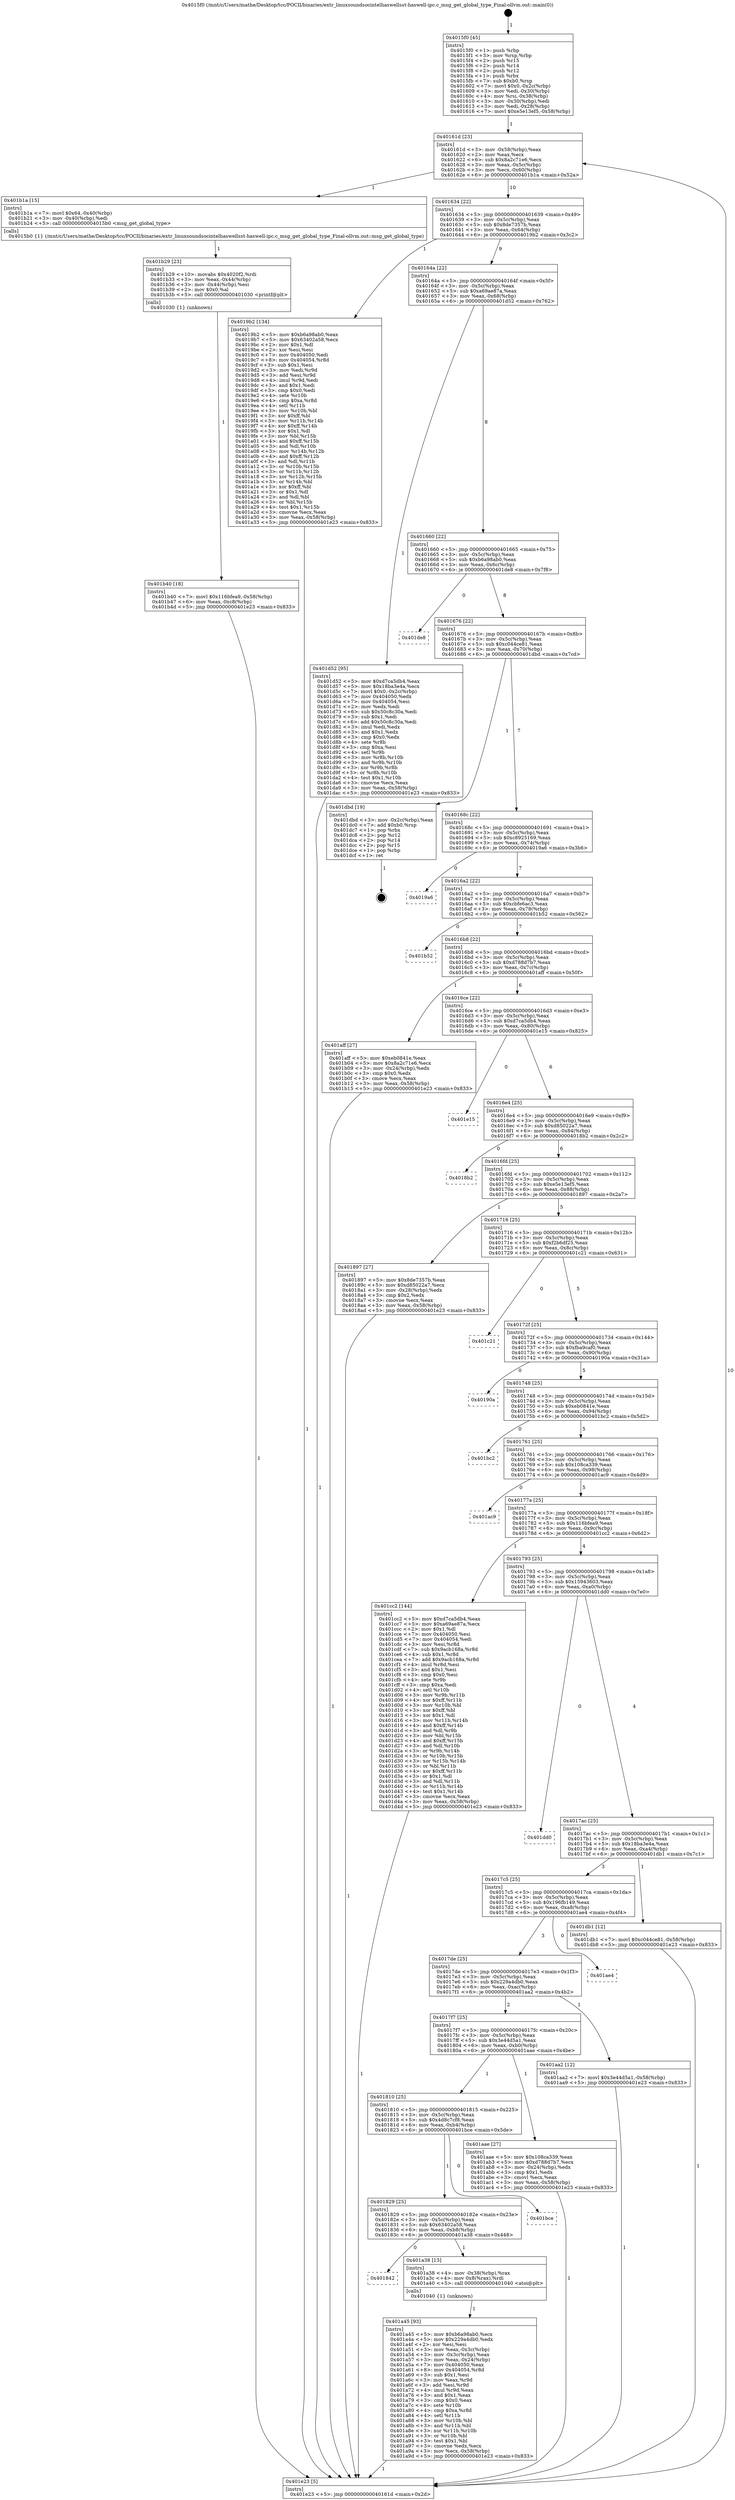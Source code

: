 digraph "0x4015f0" {
  label = "0x4015f0 (/mnt/c/Users/mathe/Desktop/tcc/POCII/binaries/extr_linuxsoundsocintelhaswellsst-haswell-ipc.c_msg_get_global_type_Final-ollvm.out::main(0))"
  labelloc = "t"
  node[shape=record]

  Entry [label="",width=0.3,height=0.3,shape=circle,fillcolor=black,style=filled]
  "0x40161d" [label="{
     0x40161d [23]\l
     | [instrs]\l
     &nbsp;&nbsp;0x40161d \<+3\>: mov -0x58(%rbp),%eax\l
     &nbsp;&nbsp;0x401620 \<+2\>: mov %eax,%ecx\l
     &nbsp;&nbsp;0x401622 \<+6\>: sub $0x8a2c71e6,%ecx\l
     &nbsp;&nbsp;0x401628 \<+3\>: mov %eax,-0x5c(%rbp)\l
     &nbsp;&nbsp;0x40162b \<+3\>: mov %ecx,-0x60(%rbp)\l
     &nbsp;&nbsp;0x40162e \<+6\>: je 0000000000401b1a \<main+0x52a\>\l
  }"]
  "0x401b1a" [label="{
     0x401b1a [15]\l
     | [instrs]\l
     &nbsp;&nbsp;0x401b1a \<+7\>: movl $0x64,-0x40(%rbp)\l
     &nbsp;&nbsp;0x401b21 \<+3\>: mov -0x40(%rbp),%edi\l
     &nbsp;&nbsp;0x401b24 \<+5\>: call 00000000004015b0 \<msg_get_global_type\>\l
     | [calls]\l
     &nbsp;&nbsp;0x4015b0 \{1\} (/mnt/c/Users/mathe/Desktop/tcc/POCII/binaries/extr_linuxsoundsocintelhaswellsst-haswell-ipc.c_msg_get_global_type_Final-ollvm.out::msg_get_global_type)\l
  }"]
  "0x401634" [label="{
     0x401634 [22]\l
     | [instrs]\l
     &nbsp;&nbsp;0x401634 \<+5\>: jmp 0000000000401639 \<main+0x49\>\l
     &nbsp;&nbsp;0x401639 \<+3\>: mov -0x5c(%rbp),%eax\l
     &nbsp;&nbsp;0x40163c \<+5\>: sub $0x8de7357b,%eax\l
     &nbsp;&nbsp;0x401641 \<+3\>: mov %eax,-0x64(%rbp)\l
     &nbsp;&nbsp;0x401644 \<+6\>: je 00000000004019b2 \<main+0x3c2\>\l
  }"]
  Exit [label="",width=0.3,height=0.3,shape=circle,fillcolor=black,style=filled,peripheries=2]
  "0x4019b2" [label="{
     0x4019b2 [134]\l
     | [instrs]\l
     &nbsp;&nbsp;0x4019b2 \<+5\>: mov $0xb6a98ab0,%eax\l
     &nbsp;&nbsp;0x4019b7 \<+5\>: mov $0x63402a58,%ecx\l
     &nbsp;&nbsp;0x4019bc \<+2\>: mov $0x1,%dl\l
     &nbsp;&nbsp;0x4019be \<+2\>: xor %esi,%esi\l
     &nbsp;&nbsp;0x4019c0 \<+7\>: mov 0x404050,%edi\l
     &nbsp;&nbsp;0x4019c7 \<+8\>: mov 0x404054,%r8d\l
     &nbsp;&nbsp;0x4019cf \<+3\>: sub $0x1,%esi\l
     &nbsp;&nbsp;0x4019d2 \<+3\>: mov %edi,%r9d\l
     &nbsp;&nbsp;0x4019d5 \<+3\>: add %esi,%r9d\l
     &nbsp;&nbsp;0x4019d8 \<+4\>: imul %r9d,%edi\l
     &nbsp;&nbsp;0x4019dc \<+3\>: and $0x1,%edi\l
     &nbsp;&nbsp;0x4019df \<+3\>: cmp $0x0,%edi\l
     &nbsp;&nbsp;0x4019e2 \<+4\>: sete %r10b\l
     &nbsp;&nbsp;0x4019e6 \<+4\>: cmp $0xa,%r8d\l
     &nbsp;&nbsp;0x4019ea \<+4\>: setl %r11b\l
     &nbsp;&nbsp;0x4019ee \<+3\>: mov %r10b,%bl\l
     &nbsp;&nbsp;0x4019f1 \<+3\>: xor $0xff,%bl\l
     &nbsp;&nbsp;0x4019f4 \<+3\>: mov %r11b,%r14b\l
     &nbsp;&nbsp;0x4019f7 \<+4\>: xor $0xff,%r14b\l
     &nbsp;&nbsp;0x4019fb \<+3\>: xor $0x1,%dl\l
     &nbsp;&nbsp;0x4019fe \<+3\>: mov %bl,%r15b\l
     &nbsp;&nbsp;0x401a01 \<+4\>: and $0xff,%r15b\l
     &nbsp;&nbsp;0x401a05 \<+3\>: and %dl,%r10b\l
     &nbsp;&nbsp;0x401a08 \<+3\>: mov %r14b,%r12b\l
     &nbsp;&nbsp;0x401a0b \<+4\>: and $0xff,%r12b\l
     &nbsp;&nbsp;0x401a0f \<+3\>: and %dl,%r11b\l
     &nbsp;&nbsp;0x401a12 \<+3\>: or %r10b,%r15b\l
     &nbsp;&nbsp;0x401a15 \<+3\>: or %r11b,%r12b\l
     &nbsp;&nbsp;0x401a18 \<+3\>: xor %r12b,%r15b\l
     &nbsp;&nbsp;0x401a1b \<+3\>: or %r14b,%bl\l
     &nbsp;&nbsp;0x401a1e \<+3\>: xor $0xff,%bl\l
     &nbsp;&nbsp;0x401a21 \<+3\>: or $0x1,%dl\l
     &nbsp;&nbsp;0x401a24 \<+2\>: and %dl,%bl\l
     &nbsp;&nbsp;0x401a26 \<+3\>: or %bl,%r15b\l
     &nbsp;&nbsp;0x401a29 \<+4\>: test $0x1,%r15b\l
     &nbsp;&nbsp;0x401a2d \<+3\>: cmovne %ecx,%eax\l
     &nbsp;&nbsp;0x401a30 \<+3\>: mov %eax,-0x58(%rbp)\l
     &nbsp;&nbsp;0x401a33 \<+5\>: jmp 0000000000401e23 \<main+0x833\>\l
  }"]
  "0x40164a" [label="{
     0x40164a [22]\l
     | [instrs]\l
     &nbsp;&nbsp;0x40164a \<+5\>: jmp 000000000040164f \<main+0x5f\>\l
     &nbsp;&nbsp;0x40164f \<+3\>: mov -0x5c(%rbp),%eax\l
     &nbsp;&nbsp;0x401652 \<+5\>: sub $0xa69ae87a,%eax\l
     &nbsp;&nbsp;0x401657 \<+3\>: mov %eax,-0x68(%rbp)\l
     &nbsp;&nbsp;0x40165a \<+6\>: je 0000000000401d52 \<main+0x762\>\l
  }"]
  "0x401b40" [label="{
     0x401b40 [18]\l
     | [instrs]\l
     &nbsp;&nbsp;0x401b40 \<+7\>: movl $0x116bfea9,-0x58(%rbp)\l
     &nbsp;&nbsp;0x401b47 \<+6\>: mov %eax,-0xc8(%rbp)\l
     &nbsp;&nbsp;0x401b4d \<+5\>: jmp 0000000000401e23 \<main+0x833\>\l
  }"]
  "0x401d52" [label="{
     0x401d52 [95]\l
     | [instrs]\l
     &nbsp;&nbsp;0x401d52 \<+5\>: mov $0xd7ca5db4,%eax\l
     &nbsp;&nbsp;0x401d57 \<+5\>: mov $0x18ba3e4a,%ecx\l
     &nbsp;&nbsp;0x401d5c \<+7\>: movl $0x0,-0x2c(%rbp)\l
     &nbsp;&nbsp;0x401d63 \<+7\>: mov 0x404050,%edx\l
     &nbsp;&nbsp;0x401d6a \<+7\>: mov 0x404054,%esi\l
     &nbsp;&nbsp;0x401d71 \<+2\>: mov %edx,%edi\l
     &nbsp;&nbsp;0x401d73 \<+6\>: sub $0x50c8c30a,%edi\l
     &nbsp;&nbsp;0x401d79 \<+3\>: sub $0x1,%edi\l
     &nbsp;&nbsp;0x401d7c \<+6\>: add $0x50c8c30a,%edi\l
     &nbsp;&nbsp;0x401d82 \<+3\>: imul %edi,%edx\l
     &nbsp;&nbsp;0x401d85 \<+3\>: and $0x1,%edx\l
     &nbsp;&nbsp;0x401d88 \<+3\>: cmp $0x0,%edx\l
     &nbsp;&nbsp;0x401d8b \<+4\>: sete %r8b\l
     &nbsp;&nbsp;0x401d8f \<+3\>: cmp $0xa,%esi\l
     &nbsp;&nbsp;0x401d92 \<+4\>: setl %r9b\l
     &nbsp;&nbsp;0x401d96 \<+3\>: mov %r8b,%r10b\l
     &nbsp;&nbsp;0x401d99 \<+3\>: and %r9b,%r10b\l
     &nbsp;&nbsp;0x401d9c \<+3\>: xor %r9b,%r8b\l
     &nbsp;&nbsp;0x401d9f \<+3\>: or %r8b,%r10b\l
     &nbsp;&nbsp;0x401da2 \<+4\>: test $0x1,%r10b\l
     &nbsp;&nbsp;0x401da6 \<+3\>: cmovne %ecx,%eax\l
     &nbsp;&nbsp;0x401da9 \<+3\>: mov %eax,-0x58(%rbp)\l
     &nbsp;&nbsp;0x401dac \<+5\>: jmp 0000000000401e23 \<main+0x833\>\l
  }"]
  "0x401660" [label="{
     0x401660 [22]\l
     | [instrs]\l
     &nbsp;&nbsp;0x401660 \<+5\>: jmp 0000000000401665 \<main+0x75\>\l
     &nbsp;&nbsp;0x401665 \<+3\>: mov -0x5c(%rbp),%eax\l
     &nbsp;&nbsp;0x401668 \<+5\>: sub $0xb6a98ab0,%eax\l
     &nbsp;&nbsp;0x40166d \<+3\>: mov %eax,-0x6c(%rbp)\l
     &nbsp;&nbsp;0x401670 \<+6\>: je 0000000000401de8 \<main+0x7f8\>\l
  }"]
  "0x401b29" [label="{
     0x401b29 [23]\l
     | [instrs]\l
     &nbsp;&nbsp;0x401b29 \<+10\>: movabs $0x4020f2,%rdi\l
     &nbsp;&nbsp;0x401b33 \<+3\>: mov %eax,-0x44(%rbp)\l
     &nbsp;&nbsp;0x401b36 \<+3\>: mov -0x44(%rbp),%esi\l
     &nbsp;&nbsp;0x401b39 \<+2\>: mov $0x0,%al\l
     &nbsp;&nbsp;0x401b3b \<+5\>: call 0000000000401030 \<printf@plt\>\l
     | [calls]\l
     &nbsp;&nbsp;0x401030 \{1\} (unknown)\l
  }"]
  "0x401de8" [label="{
     0x401de8\l
  }", style=dashed]
  "0x401676" [label="{
     0x401676 [22]\l
     | [instrs]\l
     &nbsp;&nbsp;0x401676 \<+5\>: jmp 000000000040167b \<main+0x8b\>\l
     &nbsp;&nbsp;0x40167b \<+3\>: mov -0x5c(%rbp),%eax\l
     &nbsp;&nbsp;0x40167e \<+5\>: sub $0xc044ce81,%eax\l
     &nbsp;&nbsp;0x401683 \<+3\>: mov %eax,-0x70(%rbp)\l
     &nbsp;&nbsp;0x401686 \<+6\>: je 0000000000401dbd \<main+0x7cd\>\l
  }"]
  "0x401a45" [label="{
     0x401a45 [93]\l
     | [instrs]\l
     &nbsp;&nbsp;0x401a45 \<+5\>: mov $0xb6a98ab0,%ecx\l
     &nbsp;&nbsp;0x401a4a \<+5\>: mov $0x229a4db0,%edx\l
     &nbsp;&nbsp;0x401a4f \<+2\>: xor %esi,%esi\l
     &nbsp;&nbsp;0x401a51 \<+3\>: mov %eax,-0x3c(%rbp)\l
     &nbsp;&nbsp;0x401a54 \<+3\>: mov -0x3c(%rbp),%eax\l
     &nbsp;&nbsp;0x401a57 \<+3\>: mov %eax,-0x24(%rbp)\l
     &nbsp;&nbsp;0x401a5a \<+7\>: mov 0x404050,%eax\l
     &nbsp;&nbsp;0x401a61 \<+8\>: mov 0x404054,%r8d\l
     &nbsp;&nbsp;0x401a69 \<+3\>: sub $0x1,%esi\l
     &nbsp;&nbsp;0x401a6c \<+3\>: mov %eax,%r9d\l
     &nbsp;&nbsp;0x401a6f \<+3\>: add %esi,%r9d\l
     &nbsp;&nbsp;0x401a72 \<+4\>: imul %r9d,%eax\l
     &nbsp;&nbsp;0x401a76 \<+3\>: and $0x1,%eax\l
     &nbsp;&nbsp;0x401a79 \<+3\>: cmp $0x0,%eax\l
     &nbsp;&nbsp;0x401a7c \<+4\>: sete %r10b\l
     &nbsp;&nbsp;0x401a80 \<+4\>: cmp $0xa,%r8d\l
     &nbsp;&nbsp;0x401a84 \<+4\>: setl %r11b\l
     &nbsp;&nbsp;0x401a88 \<+3\>: mov %r10b,%bl\l
     &nbsp;&nbsp;0x401a8b \<+3\>: and %r11b,%bl\l
     &nbsp;&nbsp;0x401a8e \<+3\>: xor %r11b,%r10b\l
     &nbsp;&nbsp;0x401a91 \<+3\>: or %r10b,%bl\l
     &nbsp;&nbsp;0x401a94 \<+3\>: test $0x1,%bl\l
     &nbsp;&nbsp;0x401a97 \<+3\>: cmovne %edx,%ecx\l
     &nbsp;&nbsp;0x401a9a \<+3\>: mov %ecx,-0x58(%rbp)\l
     &nbsp;&nbsp;0x401a9d \<+5\>: jmp 0000000000401e23 \<main+0x833\>\l
  }"]
  "0x401dbd" [label="{
     0x401dbd [19]\l
     | [instrs]\l
     &nbsp;&nbsp;0x401dbd \<+3\>: mov -0x2c(%rbp),%eax\l
     &nbsp;&nbsp;0x401dc0 \<+7\>: add $0xb0,%rsp\l
     &nbsp;&nbsp;0x401dc7 \<+1\>: pop %rbx\l
     &nbsp;&nbsp;0x401dc8 \<+2\>: pop %r12\l
     &nbsp;&nbsp;0x401dca \<+2\>: pop %r14\l
     &nbsp;&nbsp;0x401dcc \<+2\>: pop %r15\l
     &nbsp;&nbsp;0x401dce \<+1\>: pop %rbp\l
     &nbsp;&nbsp;0x401dcf \<+1\>: ret\l
  }"]
  "0x40168c" [label="{
     0x40168c [22]\l
     | [instrs]\l
     &nbsp;&nbsp;0x40168c \<+5\>: jmp 0000000000401691 \<main+0xa1\>\l
     &nbsp;&nbsp;0x401691 \<+3\>: mov -0x5c(%rbp),%eax\l
     &nbsp;&nbsp;0x401694 \<+5\>: sub $0xc8925169,%eax\l
     &nbsp;&nbsp;0x401699 \<+3\>: mov %eax,-0x74(%rbp)\l
     &nbsp;&nbsp;0x40169c \<+6\>: je 00000000004019a6 \<main+0x3b6\>\l
  }"]
  "0x401842" [label="{
     0x401842\l
  }", style=dashed]
  "0x4019a6" [label="{
     0x4019a6\l
  }", style=dashed]
  "0x4016a2" [label="{
     0x4016a2 [22]\l
     | [instrs]\l
     &nbsp;&nbsp;0x4016a2 \<+5\>: jmp 00000000004016a7 \<main+0xb7\>\l
     &nbsp;&nbsp;0x4016a7 \<+3\>: mov -0x5c(%rbp),%eax\l
     &nbsp;&nbsp;0x4016aa \<+5\>: sub $0xcbfe6ac3,%eax\l
     &nbsp;&nbsp;0x4016af \<+3\>: mov %eax,-0x78(%rbp)\l
     &nbsp;&nbsp;0x4016b2 \<+6\>: je 0000000000401b52 \<main+0x562\>\l
  }"]
  "0x401a38" [label="{
     0x401a38 [13]\l
     | [instrs]\l
     &nbsp;&nbsp;0x401a38 \<+4\>: mov -0x38(%rbp),%rax\l
     &nbsp;&nbsp;0x401a3c \<+4\>: mov 0x8(%rax),%rdi\l
     &nbsp;&nbsp;0x401a40 \<+5\>: call 0000000000401040 \<atoi@plt\>\l
     | [calls]\l
     &nbsp;&nbsp;0x401040 \{1\} (unknown)\l
  }"]
  "0x401b52" [label="{
     0x401b52\l
  }", style=dashed]
  "0x4016b8" [label="{
     0x4016b8 [22]\l
     | [instrs]\l
     &nbsp;&nbsp;0x4016b8 \<+5\>: jmp 00000000004016bd \<main+0xcd\>\l
     &nbsp;&nbsp;0x4016bd \<+3\>: mov -0x5c(%rbp),%eax\l
     &nbsp;&nbsp;0x4016c0 \<+5\>: sub $0xd788d7b7,%eax\l
     &nbsp;&nbsp;0x4016c5 \<+3\>: mov %eax,-0x7c(%rbp)\l
     &nbsp;&nbsp;0x4016c8 \<+6\>: je 0000000000401aff \<main+0x50f\>\l
  }"]
  "0x401829" [label="{
     0x401829 [25]\l
     | [instrs]\l
     &nbsp;&nbsp;0x401829 \<+5\>: jmp 000000000040182e \<main+0x23e\>\l
     &nbsp;&nbsp;0x40182e \<+3\>: mov -0x5c(%rbp),%eax\l
     &nbsp;&nbsp;0x401831 \<+5\>: sub $0x63402a58,%eax\l
     &nbsp;&nbsp;0x401836 \<+6\>: mov %eax,-0xb8(%rbp)\l
     &nbsp;&nbsp;0x40183c \<+6\>: je 0000000000401a38 \<main+0x448\>\l
  }"]
  "0x401aff" [label="{
     0x401aff [27]\l
     | [instrs]\l
     &nbsp;&nbsp;0x401aff \<+5\>: mov $0xeb0841e,%eax\l
     &nbsp;&nbsp;0x401b04 \<+5\>: mov $0x8a2c71e6,%ecx\l
     &nbsp;&nbsp;0x401b09 \<+3\>: mov -0x24(%rbp),%edx\l
     &nbsp;&nbsp;0x401b0c \<+3\>: cmp $0x0,%edx\l
     &nbsp;&nbsp;0x401b0f \<+3\>: cmove %ecx,%eax\l
     &nbsp;&nbsp;0x401b12 \<+3\>: mov %eax,-0x58(%rbp)\l
     &nbsp;&nbsp;0x401b15 \<+5\>: jmp 0000000000401e23 \<main+0x833\>\l
  }"]
  "0x4016ce" [label="{
     0x4016ce [22]\l
     | [instrs]\l
     &nbsp;&nbsp;0x4016ce \<+5\>: jmp 00000000004016d3 \<main+0xe3\>\l
     &nbsp;&nbsp;0x4016d3 \<+3\>: mov -0x5c(%rbp),%eax\l
     &nbsp;&nbsp;0x4016d6 \<+5\>: sub $0xd7ca5db4,%eax\l
     &nbsp;&nbsp;0x4016db \<+3\>: mov %eax,-0x80(%rbp)\l
     &nbsp;&nbsp;0x4016de \<+6\>: je 0000000000401e15 \<main+0x825\>\l
  }"]
  "0x401bce" [label="{
     0x401bce\l
  }", style=dashed]
  "0x401e15" [label="{
     0x401e15\l
  }", style=dashed]
  "0x4016e4" [label="{
     0x4016e4 [25]\l
     | [instrs]\l
     &nbsp;&nbsp;0x4016e4 \<+5\>: jmp 00000000004016e9 \<main+0xf9\>\l
     &nbsp;&nbsp;0x4016e9 \<+3\>: mov -0x5c(%rbp),%eax\l
     &nbsp;&nbsp;0x4016ec \<+5\>: sub $0xd85022a7,%eax\l
     &nbsp;&nbsp;0x4016f1 \<+6\>: mov %eax,-0x84(%rbp)\l
     &nbsp;&nbsp;0x4016f7 \<+6\>: je 00000000004018b2 \<main+0x2c2\>\l
  }"]
  "0x401810" [label="{
     0x401810 [25]\l
     | [instrs]\l
     &nbsp;&nbsp;0x401810 \<+5\>: jmp 0000000000401815 \<main+0x225\>\l
     &nbsp;&nbsp;0x401815 \<+3\>: mov -0x5c(%rbp),%eax\l
     &nbsp;&nbsp;0x401818 \<+5\>: sub $0x4d8c7cf8,%eax\l
     &nbsp;&nbsp;0x40181d \<+6\>: mov %eax,-0xb4(%rbp)\l
     &nbsp;&nbsp;0x401823 \<+6\>: je 0000000000401bce \<main+0x5de\>\l
  }"]
  "0x4018b2" [label="{
     0x4018b2\l
  }", style=dashed]
  "0x4016fd" [label="{
     0x4016fd [25]\l
     | [instrs]\l
     &nbsp;&nbsp;0x4016fd \<+5\>: jmp 0000000000401702 \<main+0x112\>\l
     &nbsp;&nbsp;0x401702 \<+3\>: mov -0x5c(%rbp),%eax\l
     &nbsp;&nbsp;0x401705 \<+5\>: sub $0xe5e13ef5,%eax\l
     &nbsp;&nbsp;0x40170a \<+6\>: mov %eax,-0x88(%rbp)\l
     &nbsp;&nbsp;0x401710 \<+6\>: je 0000000000401897 \<main+0x2a7\>\l
  }"]
  "0x401aae" [label="{
     0x401aae [27]\l
     | [instrs]\l
     &nbsp;&nbsp;0x401aae \<+5\>: mov $0x108ca339,%eax\l
     &nbsp;&nbsp;0x401ab3 \<+5\>: mov $0xd788d7b7,%ecx\l
     &nbsp;&nbsp;0x401ab8 \<+3\>: mov -0x24(%rbp),%edx\l
     &nbsp;&nbsp;0x401abb \<+3\>: cmp $0x1,%edx\l
     &nbsp;&nbsp;0x401abe \<+3\>: cmovl %ecx,%eax\l
     &nbsp;&nbsp;0x401ac1 \<+3\>: mov %eax,-0x58(%rbp)\l
     &nbsp;&nbsp;0x401ac4 \<+5\>: jmp 0000000000401e23 \<main+0x833\>\l
  }"]
  "0x401897" [label="{
     0x401897 [27]\l
     | [instrs]\l
     &nbsp;&nbsp;0x401897 \<+5\>: mov $0x8de7357b,%eax\l
     &nbsp;&nbsp;0x40189c \<+5\>: mov $0xd85022a7,%ecx\l
     &nbsp;&nbsp;0x4018a1 \<+3\>: mov -0x28(%rbp),%edx\l
     &nbsp;&nbsp;0x4018a4 \<+3\>: cmp $0x2,%edx\l
     &nbsp;&nbsp;0x4018a7 \<+3\>: cmovne %ecx,%eax\l
     &nbsp;&nbsp;0x4018aa \<+3\>: mov %eax,-0x58(%rbp)\l
     &nbsp;&nbsp;0x4018ad \<+5\>: jmp 0000000000401e23 \<main+0x833\>\l
  }"]
  "0x401716" [label="{
     0x401716 [25]\l
     | [instrs]\l
     &nbsp;&nbsp;0x401716 \<+5\>: jmp 000000000040171b \<main+0x12b\>\l
     &nbsp;&nbsp;0x40171b \<+3\>: mov -0x5c(%rbp),%eax\l
     &nbsp;&nbsp;0x40171e \<+5\>: sub $0xf2b6df25,%eax\l
     &nbsp;&nbsp;0x401723 \<+6\>: mov %eax,-0x8c(%rbp)\l
     &nbsp;&nbsp;0x401729 \<+6\>: je 0000000000401c21 \<main+0x631\>\l
  }"]
  "0x401e23" [label="{
     0x401e23 [5]\l
     | [instrs]\l
     &nbsp;&nbsp;0x401e23 \<+5\>: jmp 000000000040161d \<main+0x2d\>\l
  }"]
  "0x4015f0" [label="{
     0x4015f0 [45]\l
     | [instrs]\l
     &nbsp;&nbsp;0x4015f0 \<+1\>: push %rbp\l
     &nbsp;&nbsp;0x4015f1 \<+3\>: mov %rsp,%rbp\l
     &nbsp;&nbsp;0x4015f4 \<+2\>: push %r15\l
     &nbsp;&nbsp;0x4015f6 \<+2\>: push %r14\l
     &nbsp;&nbsp;0x4015f8 \<+2\>: push %r12\l
     &nbsp;&nbsp;0x4015fa \<+1\>: push %rbx\l
     &nbsp;&nbsp;0x4015fb \<+7\>: sub $0xb0,%rsp\l
     &nbsp;&nbsp;0x401602 \<+7\>: movl $0x0,-0x2c(%rbp)\l
     &nbsp;&nbsp;0x401609 \<+3\>: mov %edi,-0x30(%rbp)\l
     &nbsp;&nbsp;0x40160c \<+4\>: mov %rsi,-0x38(%rbp)\l
     &nbsp;&nbsp;0x401610 \<+3\>: mov -0x30(%rbp),%edi\l
     &nbsp;&nbsp;0x401613 \<+3\>: mov %edi,-0x28(%rbp)\l
     &nbsp;&nbsp;0x401616 \<+7\>: movl $0xe5e13ef5,-0x58(%rbp)\l
  }"]
  "0x4017f7" [label="{
     0x4017f7 [25]\l
     | [instrs]\l
     &nbsp;&nbsp;0x4017f7 \<+5\>: jmp 00000000004017fc \<main+0x20c\>\l
     &nbsp;&nbsp;0x4017fc \<+3\>: mov -0x5c(%rbp),%eax\l
     &nbsp;&nbsp;0x4017ff \<+5\>: sub $0x3e44d5a1,%eax\l
     &nbsp;&nbsp;0x401804 \<+6\>: mov %eax,-0xb0(%rbp)\l
     &nbsp;&nbsp;0x40180a \<+6\>: je 0000000000401aae \<main+0x4be\>\l
  }"]
  "0x401c21" [label="{
     0x401c21\l
  }", style=dashed]
  "0x40172f" [label="{
     0x40172f [25]\l
     | [instrs]\l
     &nbsp;&nbsp;0x40172f \<+5\>: jmp 0000000000401734 \<main+0x144\>\l
     &nbsp;&nbsp;0x401734 \<+3\>: mov -0x5c(%rbp),%eax\l
     &nbsp;&nbsp;0x401737 \<+5\>: sub $0xfba9caf0,%eax\l
     &nbsp;&nbsp;0x40173c \<+6\>: mov %eax,-0x90(%rbp)\l
     &nbsp;&nbsp;0x401742 \<+6\>: je 000000000040190a \<main+0x31a\>\l
  }"]
  "0x401aa2" [label="{
     0x401aa2 [12]\l
     | [instrs]\l
     &nbsp;&nbsp;0x401aa2 \<+7\>: movl $0x3e44d5a1,-0x58(%rbp)\l
     &nbsp;&nbsp;0x401aa9 \<+5\>: jmp 0000000000401e23 \<main+0x833\>\l
  }"]
  "0x40190a" [label="{
     0x40190a\l
  }", style=dashed]
  "0x401748" [label="{
     0x401748 [25]\l
     | [instrs]\l
     &nbsp;&nbsp;0x401748 \<+5\>: jmp 000000000040174d \<main+0x15d\>\l
     &nbsp;&nbsp;0x40174d \<+3\>: mov -0x5c(%rbp),%eax\l
     &nbsp;&nbsp;0x401750 \<+5\>: sub $0xeb0841e,%eax\l
     &nbsp;&nbsp;0x401755 \<+6\>: mov %eax,-0x94(%rbp)\l
     &nbsp;&nbsp;0x40175b \<+6\>: je 0000000000401bc2 \<main+0x5d2\>\l
  }"]
  "0x4017de" [label="{
     0x4017de [25]\l
     | [instrs]\l
     &nbsp;&nbsp;0x4017de \<+5\>: jmp 00000000004017e3 \<main+0x1f3\>\l
     &nbsp;&nbsp;0x4017e3 \<+3\>: mov -0x5c(%rbp),%eax\l
     &nbsp;&nbsp;0x4017e6 \<+5\>: sub $0x229a4db0,%eax\l
     &nbsp;&nbsp;0x4017eb \<+6\>: mov %eax,-0xac(%rbp)\l
     &nbsp;&nbsp;0x4017f1 \<+6\>: je 0000000000401aa2 \<main+0x4b2\>\l
  }"]
  "0x401bc2" [label="{
     0x401bc2\l
  }", style=dashed]
  "0x401761" [label="{
     0x401761 [25]\l
     | [instrs]\l
     &nbsp;&nbsp;0x401761 \<+5\>: jmp 0000000000401766 \<main+0x176\>\l
     &nbsp;&nbsp;0x401766 \<+3\>: mov -0x5c(%rbp),%eax\l
     &nbsp;&nbsp;0x401769 \<+5\>: sub $0x108ca339,%eax\l
     &nbsp;&nbsp;0x40176e \<+6\>: mov %eax,-0x98(%rbp)\l
     &nbsp;&nbsp;0x401774 \<+6\>: je 0000000000401ac9 \<main+0x4d9\>\l
  }"]
  "0x401ae4" [label="{
     0x401ae4\l
  }", style=dashed]
  "0x401ac9" [label="{
     0x401ac9\l
  }", style=dashed]
  "0x40177a" [label="{
     0x40177a [25]\l
     | [instrs]\l
     &nbsp;&nbsp;0x40177a \<+5\>: jmp 000000000040177f \<main+0x18f\>\l
     &nbsp;&nbsp;0x40177f \<+3\>: mov -0x5c(%rbp),%eax\l
     &nbsp;&nbsp;0x401782 \<+5\>: sub $0x116bfea9,%eax\l
     &nbsp;&nbsp;0x401787 \<+6\>: mov %eax,-0x9c(%rbp)\l
     &nbsp;&nbsp;0x40178d \<+6\>: je 0000000000401cc2 \<main+0x6d2\>\l
  }"]
  "0x4017c5" [label="{
     0x4017c5 [25]\l
     | [instrs]\l
     &nbsp;&nbsp;0x4017c5 \<+5\>: jmp 00000000004017ca \<main+0x1da\>\l
     &nbsp;&nbsp;0x4017ca \<+3\>: mov -0x5c(%rbp),%eax\l
     &nbsp;&nbsp;0x4017cd \<+5\>: sub $0x196fb149,%eax\l
     &nbsp;&nbsp;0x4017d2 \<+6\>: mov %eax,-0xa8(%rbp)\l
     &nbsp;&nbsp;0x4017d8 \<+6\>: je 0000000000401ae4 \<main+0x4f4\>\l
  }"]
  "0x401cc2" [label="{
     0x401cc2 [144]\l
     | [instrs]\l
     &nbsp;&nbsp;0x401cc2 \<+5\>: mov $0xd7ca5db4,%eax\l
     &nbsp;&nbsp;0x401cc7 \<+5\>: mov $0xa69ae87a,%ecx\l
     &nbsp;&nbsp;0x401ccc \<+2\>: mov $0x1,%dl\l
     &nbsp;&nbsp;0x401cce \<+7\>: mov 0x404050,%esi\l
     &nbsp;&nbsp;0x401cd5 \<+7\>: mov 0x404054,%edi\l
     &nbsp;&nbsp;0x401cdc \<+3\>: mov %esi,%r8d\l
     &nbsp;&nbsp;0x401cdf \<+7\>: sub $0x9acb168a,%r8d\l
     &nbsp;&nbsp;0x401ce6 \<+4\>: sub $0x1,%r8d\l
     &nbsp;&nbsp;0x401cea \<+7\>: add $0x9acb168a,%r8d\l
     &nbsp;&nbsp;0x401cf1 \<+4\>: imul %r8d,%esi\l
     &nbsp;&nbsp;0x401cf5 \<+3\>: and $0x1,%esi\l
     &nbsp;&nbsp;0x401cf8 \<+3\>: cmp $0x0,%esi\l
     &nbsp;&nbsp;0x401cfb \<+4\>: sete %r9b\l
     &nbsp;&nbsp;0x401cff \<+3\>: cmp $0xa,%edi\l
     &nbsp;&nbsp;0x401d02 \<+4\>: setl %r10b\l
     &nbsp;&nbsp;0x401d06 \<+3\>: mov %r9b,%r11b\l
     &nbsp;&nbsp;0x401d09 \<+4\>: xor $0xff,%r11b\l
     &nbsp;&nbsp;0x401d0d \<+3\>: mov %r10b,%bl\l
     &nbsp;&nbsp;0x401d10 \<+3\>: xor $0xff,%bl\l
     &nbsp;&nbsp;0x401d13 \<+3\>: xor $0x1,%dl\l
     &nbsp;&nbsp;0x401d16 \<+3\>: mov %r11b,%r14b\l
     &nbsp;&nbsp;0x401d19 \<+4\>: and $0xff,%r14b\l
     &nbsp;&nbsp;0x401d1d \<+3\>: and %dl,%r9b\l
     &nbsp;&nbsp;0x401d20 \<+3\>: mov %bl,%r15b\l
     &nbsp;&nbsp;0x401d23 \<+4\>: and $0xff,%r15b\l
     &nbsp;&nbsp;0x401d27 \<+3\>: and %dl,%r10b\l
     &nbsp;&nbsp;0x401d2a \<+3\>: or %r9b,%r14b\l
     &nbsp;&nbsp;0x401d2d \<+3\>: or %r10b,%r15b\l
     &nbsp;&nbsp;0x401d30 \<+3\>: xor %r15b,%r14b\l
     &nbsp;&nbsp;0x401d33 \<+3\>: or %bl,%r11b\l
     &nbsp;&nbsp;0x401d36 \<+4\>: xor $0xff,%r11b\l
     &nbsp;&nbsp;0x401d3a \<+3\>: or $0x1,%dl\l
     &nbsp;&nbsp;0x401d3d \<+3\>: and %dl,%r11b\l
     &nbsp;&nbsp;0x401d40 \<+3\>: or %r11b,%r14b\l
     &nbsp;&nbsp;0x401d43 \<+4\>: test $0x1,%r14b\l
     &nbsp;&nbsp;0x401d47 \<+3\>: cmovne %ecx,%eax\l
     &nbsp;&nbsp;0x401d4a \<+3\>: mov %eax,-0x58(%rbp)\l
     &nbsp;&nbsp;0x401d4d \<+5\>: jmp 0000000000401e23 \<main+0x833\>\l
  }"]
  "0x401793" [label="{
     0x401793 [25]\l
     | [instrs]\l
     &nbsp;&nbsp;0x401793 \<+5\>: jmp 0000000000401798 \<main+0x1a8\>\l
     &nbsp;&nbsp;0x401798 \<+3\>: mov -0x5c(%rbp),%eax\l
     &nbsp;&nbsp;0x40179b \<+5\>: sub $0x15943603,%eax\l
     &nbsp;&nbsp;0x4017a0 \<+6\>: mov %eax,-0xa0(%rbp)\l
     &nbsp;&nbsp;0x4017a6 \<+6\>: je 0000000000401dd0 \<main+0x7e0\>\l
  }"]
  "0x401db1" [label="{
     0x401db1 [12]\l
     | [instrs]\l
     &nbsp;&nbsp;0x401db1 \<+7\>: movl $0xc044ce81,-0x58(%rbp)\l
     &nbsp;&nbsp;0x401db8 \<+5\>: jmp 0000000000401e23 \<main+0x833\>\l
  }"]
  "0x401dd0" [label="{
     0x401dd0\l
  }", style=dashed]
  "0x4017ac" [label="{
     0x4017ac [25]\l
     | [instrs]\l
     &nbsp;&nbsp;0x4017ac \<+5\>: jmp 00000000004017b1 \<main+0x1c1\>\l
     &nbsp;&nbsp;0x4017b1 \<+3\>: mov -0x5c(%rbp),%eax\l
     &nbsp;&nbsp;0x4017b4 \<+5\>: sub $0x18ba3e4a,%eax\l
     &nbsp;&nbsp;0x4017b9 \<+6\>: mov %eax,-0xa4(%rbp)\l
     &nbsp;&nbsp;0x4017bf \<+6\>: je 0000000000401db1 \<main+0x7c1\>\l
  }"]
  Entry -> "0x4015f0" [label=" 1"]
  "0x40161d" -> "0x401b1a" [label=" 1"]
  "0x40161d" -> "0x401634" [label=" 10"]
  "0x401dbd" -> Exit [label=" 1"]
  "0x401634" -> "0x4019b2" [label=" 1"]
  "0x401634" -> "0x40164a" [label=" 9"]
  "0x401db1" -> "0x401e23" [label=" 1"]
  "0x40164a" -> "0x401d52" [label=" 1"]
  "0x40164a" -> "0x401660" [label=" 8"]
  "0x401d52" -> "0x401e23" [label=" 1"]
  "0x401660" -> "0x401de8" [label=" 0"]
  "0x401660" -> "0x401676" [label=" 8"]
  "0x401cc2" -> "0x401e23" [label=" 1"]
  "0x401676" -> "0x401dbd" [label=" 1"]
  "0x401676" -> "0x40168c" [label=" 7"]
  "0x401b40" -> "0x401e23" [label=" 1"]
  "0x40168c" -> "0x4019a6" [label=" 0"]
  "0x40168c" -> "0x4016a2" [label=" 7"]
  "0x401b29" -> "0x401b40" [label=" 1"]
  "0x4016a2" -> "0x401b52" [label=" 0"]
  "0x4016a2" -> "0x4016b8" [label=" 7"]
  "0x401b1a" -> "0x401b29" [label=" 1"]
  "0x4016b8" -> "0x401aff" [label=" 1"]
  "0x4016b8" -> "0x4016ce" [label=" 6"]
  "0x401aae" -> "0x401e23" [label=" 1"]
  "0x4016ce" -> "0x401e15" [label=" 0"]
  "0x4016ce" -> "0x4016e4" [label=" 6"]
  "0x401aa2" -> "0x401e23" [label=" 1"]
  "0x4016e4" -> "0x4018b2" [label=" 0"]
  "0x4016e4" -> "0x4016fd" [label=" 6"]
  "0x401a38" -> "0x401a45" [label=" 1"]
  "0x4016fd" -> "0x401897" [label=" 1"]
  "0x4016fd" -> "0x401716" [label=" 5"]
  "0x401897" -> "0x401e23" [label=" 1"]
  "0x4015f0" -> "0x40161d" [label=" 1"]
  "0x401e23" -> "0x40161d" [label=" 10"]
  "0x4019b2" -> "0x401e23" [label=" 1"]
  "0x401829" -> "0x401842" [label=" 0"]
  "0x401716" -> "0x401c21" [label=" 0"]
  "0x401716" -> "0x40172f" [label=" 5"]
  "0x401aff" -> "0x401e23" [label=" 1"]
  "0x40172f" -> "0x40190a" [label=" 0"]
  "0x40172f" -> "0x401748" [label=" 5"]
  "0x401810" -> "0x401829" [label=" 1"]
  "0x401748" -> "0x401bc2" [label=" 0"]
  "0x401748" -> "0x401761" [label=" 5"]
  "0x401a45" -> "0x401e23" [label=" 1"]
  "0x401761" -> "0x401ac9" [label=" 0"]
  "0x401761" -> "0x40177a" [label=" 5"]
  "0x4017f7" -> "0x401810" [label=" 1"]
  "0x40177a" -> "0x401cc2" [label=" 1"]
  "0x40177a" -> "0x401793" [label=" 4"]
  "0x401829" -> "0x401a38" [label=" 1"]
  "0x401793" -> "0x401dd0" [label=" 0"]
  "0x401793" -> "0x4017ac" [label=" 4"]
  "0x4017de" -> "0x4017f7" [label=" 2"]
  "0x4017ac" -> "0x401db1" [label=" 1"]
  "0x4017ac" -> "0x4017c5" [label=" 3"]
  "0x4017f7" -> "0x401aae" [label=" 1"]
  "0x4017c5" -> "0x401ae4" [label=" 0"]
  "0x4017c5" -> "0x4017de" [label=" 3"]
  "0x401810" -> "0x401bce" [label=" 0"]
  "0x4017de" -> "0x401aa2" [label=" 1"]
}
